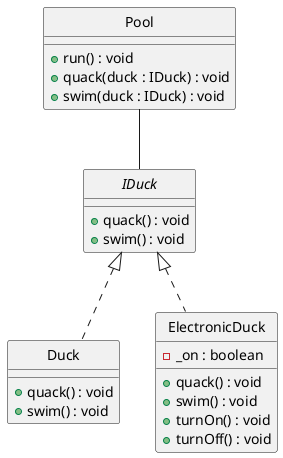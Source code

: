@startuml
skinparam style strictuml

interface IDuck {
    +quack() : void
    +swim() : void
}

class Duck implements IDuck {
    +quack() : void
    +swim() : void
}

class ElectronicDuck implements IDuck {
    -_on : boolean
    +quack() : void
    +swim() : void
    +turnOn() : void
    +turnOff() : void
}

class Pool {
    +run() : void
    +quack(duck : IDuck) : void
    +swim(duck : IDuck) : void
}

Pool -- IDuck

@enduml
